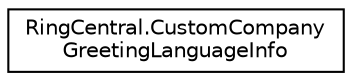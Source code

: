 digraph "Graphical Class Hierarchy"
{
 // LATEX_PDF_SIZE
  edge [fontname="Helvetica",fontsize="10",labelfontname="Helvetica",labelfontsize="10"];
  node [fontname="Helvetica",fontsize="10",shape=record];
  rankdir="LR";
  Node0 [label="RingCentral.CustomCompany\lGreetingLanguageInfo",height=0.2,width=0.4,color="black", fillcolor="white", style="filled",URL="$classRingCentral_1_1CustomCompanyGreetingLanguageInfo.html",tooltip="Information on a greeting language. Supported for types 'StopRecording', 'StartRecording',..."];
}
